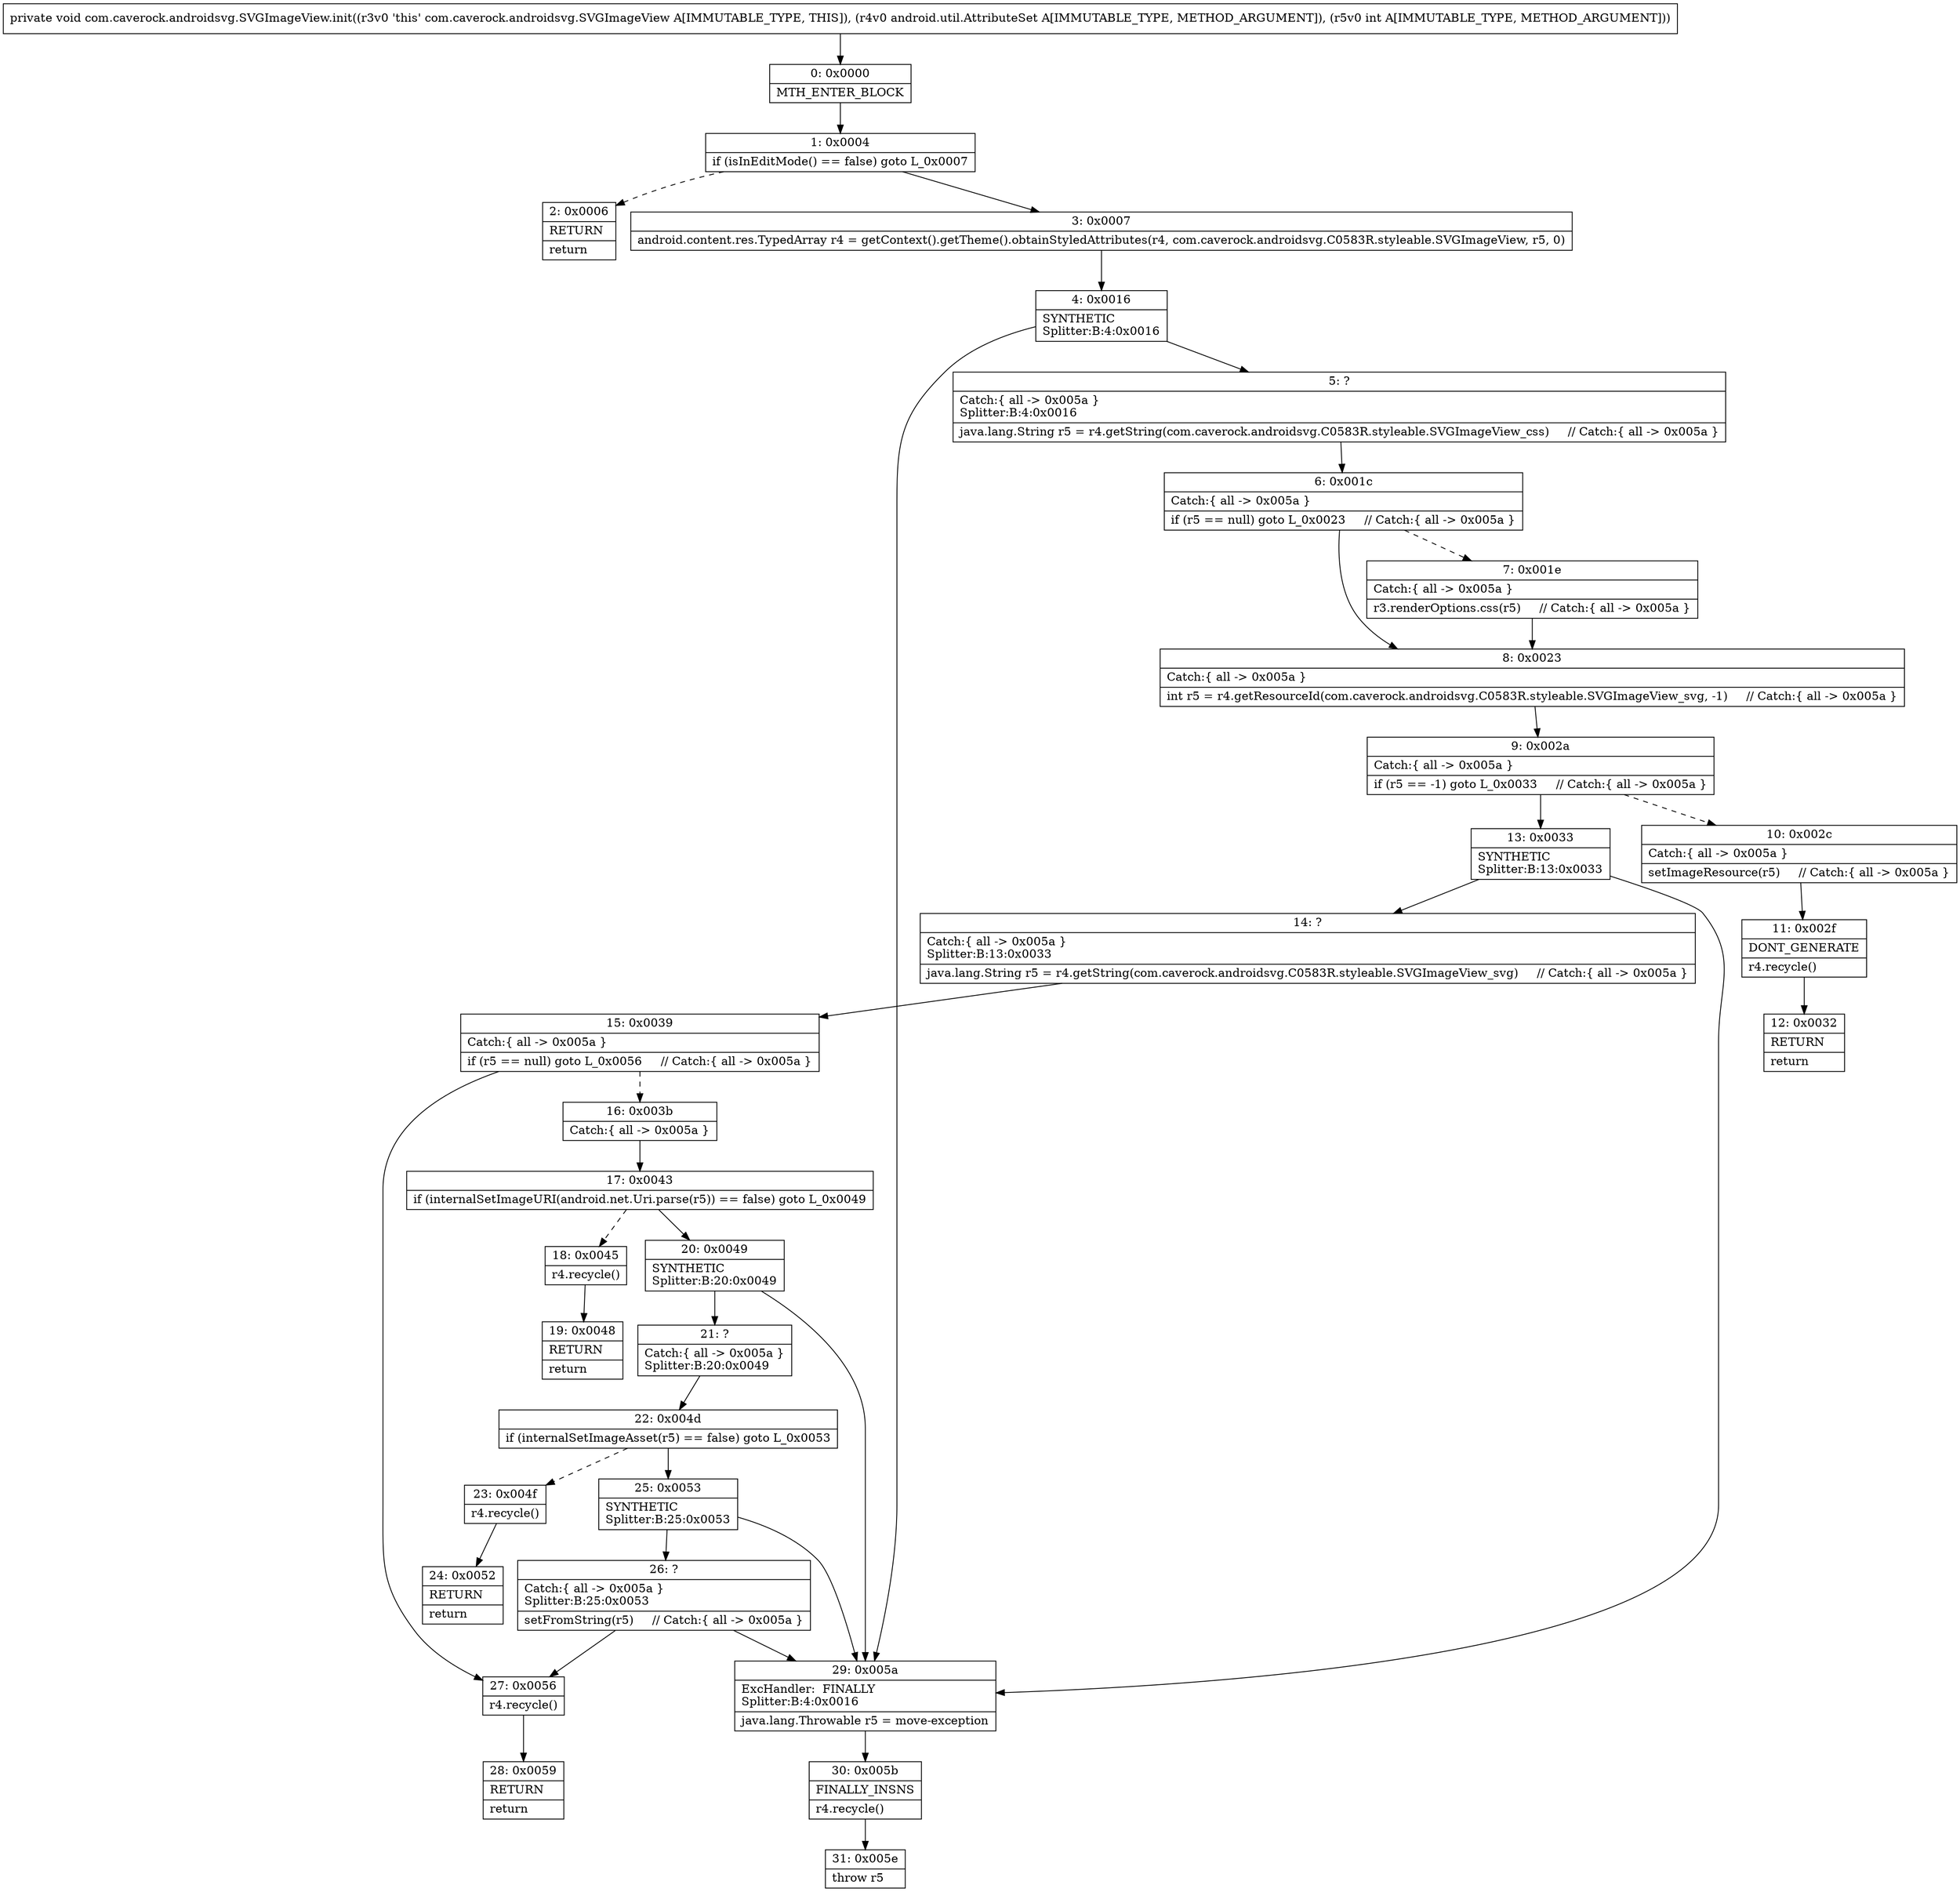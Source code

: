 digraph "CFG forcom.caverock.androidsvg.SVGImageView.init(Landroid\/util\/AttributeSet;I)V" {
Node_0 [shape=record,label="{0\:\ 0x0000|MTH_ENTER_BLOCK\l}"];
Node_1 [shape=record,label="{1\:\ 0x0004|if (isInEditMode() == false) goto L_0x0007\l}"];
Node_2 [shape=record,label="{2\:\ 0x0006|RETURN\l|return\l}"];
Node_3 [shape=record,label="{3\:\ 0x0007|android.content.res.TypedArray r4 = getContext().getTheme().obtainStyledAttributes(r4, com.caverock.androidsvg.C0583R.styleable.SVGImageView, r5, 0)\l}"];
Node_4 [shape=record,label="{4\:\ 0x0016|SYNTHETIC\lSplitter:B:4:0x0016\l}"];
Node_5 [shape=record,label="{5\:\ ?|Catch:\{ all \-\> 0x005a \}\lSplitter:B:4:0x0016\l|java.lang.String r5 = r4.getString(com.caverock.androidsvg.C0583R.styleable.SVGImageView_css)     \/\/ Catch:\{ all \-\> 0x005a \}\l}"];
Node_6 [shape=record,label="{6\:\ 0x001c|Catch:\{ all \-\> 0x005a \}\l|if (r5 == null) goto L_0x0023     \/\/ Catch:\{ all \-\> 0x005a \}\l}"];
Node_7 [shape=record,label="{7\:\ 0x001e|Catch:\{ all \-\> 0x005a \}\l|r3.renderOptions.css(r5)     \/\/ Catch:\{ all \-\> 0x005a \}\l}"];
Node_8 [shape=record,label="{8\:\ 0x0023|Catch:\{ all \-\> 0x005a \}\l|int r5 = r4.getResourceId(com.caverock.androidsvg.C0583R.styleable.SVGImageView_svg, \-1)     \/\/ Catch:\{ all \-\> 0x005a \}\l}"];
Node_9 [shape=record,label="{9\:\ 0x002a|Catch:\{ all \-\> 0x005a \}\l|if (r5 == \-1) goto L_0x0033     \/\/ Catch:\{ all \-\> 0x005a \}\l}"];
Node_10 [shape=record,label="{10\:\ 0x002c|Catch:\{ all \-\> 0x005a \}\l|setImageResource(r5)     \/\/ Catch:\{ all \-\> 0x005a \}\l}"];
Node_11 [shape=record,label="{11\:\ 0x002f|DONT_GENERATE\l|r4.recycle()\l}"];
Node_12 [shape=record,label="{12\:\ 0x0032|RETURN\l|return\l}"];
Node_13 [shape=record,label="{13\:\ 0x0033|SYNTHETIC\lSplitter:B:13:0x0033\l}"];
Node_14 [shape=record,label="{14\:\ ?|Catch:\{ all \-\> 0x005a \}\lSplitter:B:13:0x0033\l|java.lang.String r5 = r4.getString(com.caverock.androidsvg.C0583R.styleable.SVGImageView_svg)     \/\/ Catch:\{ all \-\> 0x005a \}\l}"];
Node_15 [shape=record,label="{15\:\ 0x0039|Catch:\{ all \-\> 0x005a \}\l|if (r5 == null) goto L_0x0056     \/\/ Catch:\{ all \-\> 0x005a \}\l}"];
Node_16 [shape=record,label="{16\:\ 0x003b|Catch:\{ all \-\> 0x005a \}\l}"];
Node_17 [shape=record,label="{17\:\ 0x0043|if (internalSetImageURI(android.net.Uri.parse(r5)) == false) goto L_0x0049\l}"];
Node_18 [shape=record,label="{18\:\ 0x0045|r4.recycle()\l}"];
Node_19 [shape=record,label="{19\:\ 0x0048|RETURN\l|return\l}"];
Node_20 [shape=record,label="{20\:\ 0x0049|SYNTHETIC\lSplitter:B:20:0x0049\l}"];
Node_21 [shape=record,label="{21\:\ ?|Catch:\{ all \-\> 0x005a \}\lSplitter:B:20:0x0049\l}"];
Node_22 [shape=record,label="{22\:\ 0x004d|if (internalSetImageAsset(r5) == false) goto L_0x0053\l}"];
Node_23 [shape=record,label="{23\:\ 0x004f|r4.recycle()\l}"];
Node_24 [shape=record,label="{24\:\ 0x0052|RETURN\l|return\l}"];
Node_25 [shape=record,label="{25\:\ 0x0053|SYNTHETIC\lSplitter:B:25:0x0053\l}"];
Node_26 [shape=record,label="{26\:\ ?|Catch:\{ all \-\> 0x005a \}\lSplitter:B:25:0x0053\l|setFromString(r5)     \/\/ Catch:\{ all \-\> 0x005a \}\l}"];
Node_27 [shape=record,label="{27\:\ 0x0056|r4.recycle()\l}"];
Node_28 [shape=record,label="{28\:\ 0x0059|RETURN\l|return\l}"];
Node_29 [shape=record,label="{29\:\ 0x005a|ExcHandler:  FINALLY\lSplitter:B:4:0x0016\l|java.lang.Throwable r5 = move\-exception\l}"];
Node_30 [shape=record,label="{30\:\ 0x005b|FINALLY_INSNS\l|r4.recycle()\l}"];
Node_31 [shape=record,label="{31\:\ 0x005e|throw r5\l}"];
MethodNode[shape=record,label="{private void com.caverock.androidsvg.SVGImageView.init((r3v0 'this' com.caverock.androidsvg.SVGImageView A[IMMUTABLE_TYPE, THIS]), (r4v0 android.util.AttributeSet A[IMMUTABLE_TYPE, METHOD_ARGUMENT]), (r5v0 int A[IMMUTABLE_TYPE, METHOD_ARGUMENT])) }"];
MethodNode -> Node_0;
Node_0 -> Node_1;
Node_1 -> Node_2[style=dashed];
Node_1 -> Node_3;
Node_3 -> Node_4;
Node_4 -> Node_5;
Node_4 -> Node_29;
Node_5 -> Node_6;
Node_6 -> Node_7[style=dashed];
Node_6 -> Node_8;
Node_7 -> Node_8;
Node_8 -> Node_9;
Node_9 -> Node_10[style=dashed];
Node_9 -> Node_13;
Node_10 -> Node_11;
Node_11 -> Node_12;
Node_13 -> Node_14;
Node_13 -> Node_29;
Node_14 -> Node_15;
Node_15 -> Node_16[style=dashed];
Node_15 -> Node_27;
Node_16 -> Node_17;
Node_17 -> Node_18[style=dashed];
Node_17 -> Node_20;
Node_18 -> Node_19;
Node_20 -> Node_21;
Node_20 -> Node_29;
Node_21 -> Node_22;
Node_22 -> Node_23[style=dashed];
Node_22 -> Node_25;
Node_23 -> Node_24;
Node_25 -> Node_26;
Node_25 -> Node_29;
Node_26 -> Node_27;
Node_26 -> Node_29;
Node_27 -> Node_28;
Node_29 -> Node_30;
Node_30 -> Node_31;
}

